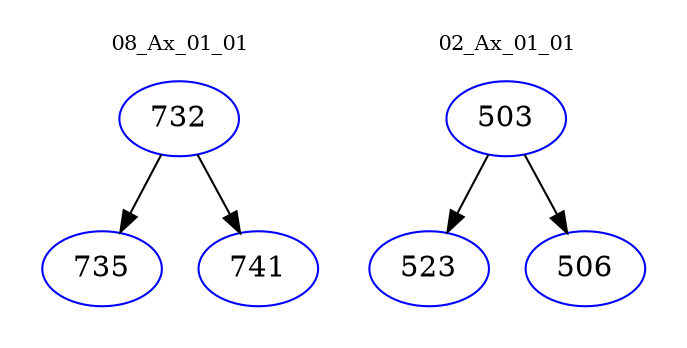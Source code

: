 digraph{
subgraph cluster_0 {
color = white
label = "08_Ax_01_01";
fontsize=10;
T0_732 [label="732", color="blue"]
T0_732 -> T0_735 [color="black"]
T0_735 [label="735", color="blue"]
T0_732 -> T0_741 [color="black"]
T0_741 [label="741", color="blue"]
}
subgraph cluster_1 {
color = white
label = "02_Ax_01_01";
fontsize=10;
T1_503 [label="503", color="blue"]
T1_503 -> T1_523 [color="black"]
T1_523 [label="523", color="blue"]
T1_503 -> T1_506 [color="black"]
T1_506 [label="506", color="blue"]
}
}
